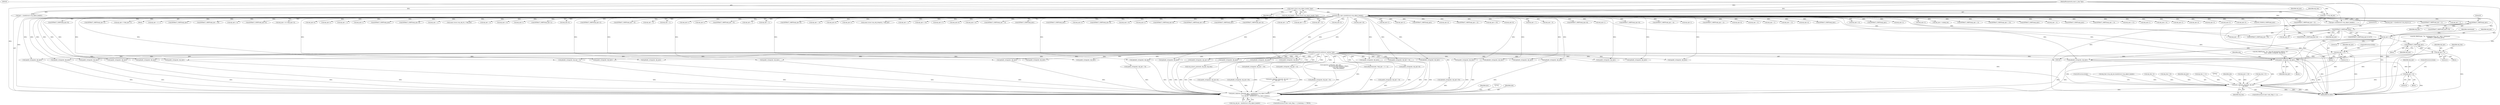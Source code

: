 digraph "0_tcpdump_bea2686c296b79609060a104cc139810785b0739@pointer" {
"1003300" [label="(Call,ipaddr_string(ndo, obj_tptr))"];
"1000145" [label="(MethodParameterIn,netdissect_options *ndo)"];
"1000314" [label="(Call,obj_tptr=tptr+sizeof(struct rsvp_object_header))"];
"1000184" [label="(Call,(const struct rsvp_object_header *)tptr)"];
"1000148" [label="(MethodParameterIn,const u_char *tptr)"];
"1003237" [label="(Call,obj_tptr+=12)"];
"1003203" [label="(Call,EXTRACT_32BITS(obj_tptr))"];
"1003185" [label="(Call,EXTRACT_16BITS(obj_tptr))"];
"1003267" [label="(Call,obj_tptr+=4)"];
"1003265" [label="(Call,EXTRACT_32BITS(obj_tptr))"];
"1003245" [label="(Call,obj_tptr+=4)"];
"1003306" [label="(Call,obj_tptr+=4)"];
"1003350" [label="(Call,print_unknown_data(ndo, obj_tptr, \"\n\t    \", obj_tlen))"];
"1003366" [label="(Call,print_unknown_data(ndo, tptr + sizeof(struct rsvp_object_header), \"\n\t    \", /* FIXME indentation */\n                               rsvp_obj_len - sizeof(struct rsvp_object_header)))"];
"1003378" [label="(Identifier,tptr)"];
"1001288" [label="(Call,EXTRACT_16BITS(obj_tptr + 2))"];
"1003355" [label="(ControlStructure,break;)"];
"1002484" [label="(Call,obj_tptr+=sizeof(struct rsvp_obj_frr_t))"];
"1003187" [label="(Literal,8)"];
"1002952" [label="(Call,EXTRACT_24BITS(obj_tptr + 1))"];
"1001650" [label="(Call,obj_tptr + 2)"];
"1003377" [label="(Call,tptr+=rsvp_obj_len)"];
"1001853" [label="(Call,EXTRACT_32BITS(obj_tptr+8))"];
"1003231" [label="(Call,obj_tptr + 8)"];
"1000881" [label="(Call,ipaddr_string(ndo, obj_tptr))"];
"1001284" [label="(Call,EXTRACT_16BITS(obj_tptr+2))"];
"1003308" [label="(Literal,4)"];
"1001483" [label="(Call,obj_tptr+=*(obj_tptr+1))"];
"1003354" [label="(Identifier,obj_tlen)"];
"1000176" [label="(Block,)"];
"1000316" [label="(Call,tptr+sizeof(struct rsvp_object_header))"];
"1003269" [label="(Literal,4)"];
"1001617" [label="(Call,obj_tptr + 4 + i)"];
"1000145" [label="(MethodParameterIn,netdissect_options *ndo)"];
"1000795" [label="(Call,EXTRACT_32BITS(obj_tptr))"];
"1001148" [label="(Call,EXTRACT_16BITS(obj_tptr + 10))"];
"1002057" [label="(Call,obj_tptr+=4)"];
"1001191" [label="(Call,EXTRACT_32BITS(obj_tptr+4))"];
"1001661" [label="(Call,obj_tptr+=4+*(obj_tptr+3))"];
"1003205" [label="(Literal,0x7F)"];
"1003284" [label="(Block,)"];
"1001932" [label="(Call,ipaddr_string(ndo, obj_tptr))"];
"1001377" [label="(Call,obj_tptr+6)"];
"1001285" [label="(Call,obj_tptr+2)"];
"1001179" [label="(Call,obj_tptr + 2)"];
"1000844" [label="(Call,obj_tptr+1)"];
"1002009" [label="(Call,EXTRACT_32BITS(obj_tptr))"];
"1001840" [label="(Call,EXTRACT_32BITS(obj_tptr+4))"];
"1001614" [label="(Call,safeputchar(ndo, *(obj_tptr + 4 + i)))"];
"1003239" [label="(Literal,12)"];
"1002953" [label="(Call,obj_tptr + 1)"];
"1003249" [label="(Identifier,subchannel)"];
"1002390" [label="(Call,(const struct rsvp_obj_frr_t *)obj_tptr)"];
"1001880" [label="(Call,obj_tptr + 4)"];
"1001073" [label="(Call,obj_tptr+=4)"];
"1001277" [label="(Call,obj_tptr+1)"];
"1003184" [label="(Call,EXTRACT_16BITS(obj_tptr)>>8)"];
"1000843" [label="(Call,EXTRACT_24BITS(obj_tptr+1))"];
"1001199" [label="(Call,obj_tptr+8)"];
"1000542" [label="(Call,ipaddr_string(ndo, obj_tptr + 8))"];
"1001025" [label="(Call,ipaddr_string(ndo, obj_tptr+8))"];
"1002291" [label="(Call,ip6addr_string(ndo, obj_tptr+20))"];
"1001799" [label="(Call,ip6addr_string(ndo, obj_tptr + 4))"];
"1002829" [label="(Call,EXTRACT_16BITS(obj_tptr+2))"];
"1003268" [label="(Identifier,obj_tptr)"];
"1002679" [label="(Call,ipaddr_string(ndo, obj_tptr))"];
"1001473" [label="(Call,EXTRACT_32BITS(obj_tptr + 4))"];
"1003368" [label="(Call,tptr + sizeof(struct rsvp_object_header))"];
"1001780" [label="(Call,obj_tptr + 4)"];
"1001096" [label="(Call,obj_tptr + 2)"];
"1000315" [label="(Identifier,obj_tptr)"];
"1000463" [label="(Call,ip6addr_string(ndo, obj_tptr))"];
"1002769" [label="(Call,ip6addr_string(ndo, obj_tptr))"];
"1000314" [label="(Call,obj_tptr=tptr+sizeof(struct rsvp_object_header))"];
"1003255" [label="(Block,)"];
"1003237" [label="(Call,obj_tptr+=12)"];
"1001638" [label="(Call,obj_tptr+1)"];
"1001646" [label="(Call,obj_tptr+2)"];
"1001128" [label="(Call,EXTRACT_16BITS(obj_tptr + 6))"];
"1003302" [label="(Identifier,obj_tptr)"];
"1001323" [label="(Call,obj_tptr + 1)"];
"1001067" [label="(Call,obj_tptr + 2)"];
"1002280" [label="(Call,ip6addr_string(ndo, obj_tptr))"];
"1001208" [label="(Call,EXTRACT_16BITS(obj_tptr+4))"];
"1001149" [label="(Call,obj_tptr + 10)"];
"1000579" [label="(Call,ipaddr_string(ndo, obj_tptr + 8))"];
"1001854" [label="(Call,obj_tptr+8)"];
"1003238" [label="(Identifier,obj_tptr)"];
"1002662" [label="(Call,obj_tptr+5)"];
"1003008" [label="(Call,(const struct rsvp_obj_integrity_t *)obj_tptr)"];
"1002053" [label="(Call,obj_tptr + 2)"];
"1002568" [label="(Call,obj_tptr+=16)"];
"1002752" [label="(Call,obj_tptr+17)"];
"1003202" [label="(Call,EXTRACT_32BITS(obj_tptr) & 0x7F)"];
"1003265" [label="(Call,EXTRACT_32BITS(obj_tptr))"];
"1002668" [label="(Call,obj_tptr+6)"];
"1002959" [label="(Call,obj_tptr+=4)"];
"1001879" [label="(Call,EXTRACT_32BITS(obj_tptr + 4))"];
"1000320" [label="(Call,obj_tlen=rsvp_obj_len-sizeof(struct rsvp_object_header))"];
"1003303" [label="(Call,obj_tlen-=4)"];
"1000941" [label="(Call,ip6addr_string(ndo, obj_tptr))"];
"1000499" [label="(Call,EXTRACT_32BITS(obj_tptr))"];
"1003266" [label="(Identifier,obj_tptr)"];
"1003372" [label="(Literal,\"\n\t    \")"];
"1003247" [label="(Literal,4)"];
"1002323" [label="(Call,ipaddr_string(ndo, obj_tptr))"];
"1003186" [label="(Identifier,obj_tptr)"];
"1001516" [label="(Call,EXTRACT_32BITS(obj_tptr))"];
"1001470" [label="(Call,obj_tptr+3)"];
"1003300" [label="(Call,ipaddr_string(ndo, obj_tptr))"];
"1001847" [label="(Call,EXTRACT_32BITS(obj_tptr+4))"];
"1002736" [label="(Call,obj_tptr+=8)"];
"1002364" [label="(Call,ipaddr_string(ndo, obj_tptr+8))"];
"1003367" [label="(Identifier,ndo)"];
"1003328" [label="(Call,obj_tlen-=16)"];
"1001453" [label="(Call,obj_tptr+2)"];
"1001198" [label="(Call,EXTRACT_32BITS(obj_tptr+8))"];
"1002757" [label="(Call,EXTRACT_16BITS(obj_tptr+18))"];
"1001706" [label="(Call,EXTRACT_16BITS(obj_tptr))"];
"1001122" [label="(Call,EXTRACT_16BITS(obj_tptr+4))"];
"1001778" [label="(Call,ipaddr_string(ndo, obj_tptr + 4))"];
"1002116" [label="(Call,rsvp_intserv_print(ndo, obj_tptr, obj_tlen))"];
"1000182" [label="(Call,rsvp_obj_header = (const struct rsvp_object_header *)tptr)"];
"1003208" [label="(Block,)"];
"1000534" [label="(Call,ipaddr_string(ndo, obj_tptr))"];
"1001107" [label="(Call,obj_tptr + 4)"];
"1001156" [label="(Call,obj_tptr+=12)"];
"1001474" [label="(Call,obj_tptr + 4)"];
"1003373" [label="(Call,rsvp_obj_len - sizeof(struct rsvp_object_header))"];
"1003230" [label="(Call,EXTRACT_32BITS(obj_tptr + 8))"];
"1003352" [label="(Identifier,obj_tptr)"];
"1003267" [label="(Call,obj_tptr+=4)"];
"1001209" [label="(Call,obj_tptr+4)"];
"1003350" [label="(Call,print_unknown_data(ndo, obj_tptr, \"\n\t    \", obj_tlen))"];
"1003301" [label="(Identifier,ndo)"];
"1003298" [label="(Block,)"];
"1003306" [label="(Call,obj_tptr+=4)"];
"1001968" [label="(Call,ip6addr_string(ndo, obj_tptr))"];
"1000616" [label="(Call,ipaddr_string(ndo, obj_tptr))"];
"1002595" [label="(Call,ipaddr_string(ndo, obj_tptr))"];
"1002758" [label="(Call,obj_tptr+18)"];
"1003409" [label="(MethodReturn,RET)"];
"1000410" [label="(Call,ip6addr_string(ndo, obj_tptr))"];
"1001448" [label="(Call,obj_tptr+2)"];
"1003252" [label="(Call,obj_tlen >= 4)"];
"1003353" [label="(Literal,\"\n\t    \")"];
"1003366" [label="(Call,print_unknown_data(ndo, tptr + sizeof(struct rsvp_object_header), \"\n\t    \", /* FIXME indentation */\n                               rsvp_obj_len - sizeof(struct rsvp_object_header)))"];
"1001407" [label="(Call,obj_tptr+2)"];
"1002841" [label="(Call,EXTRACT_16BITS(obj_tptr))"];
"1001841" [label="(Call,obj_tptr+4)"];
"1002052" [label="(Call,EXTRACT_16BITS(obj_tptr + 2))"];
"1002806" [label="(Call,obj_tptr+=20)"];
"1000148" [label="(MethodParameterIn,const u_char *tptr)"];
"1000184" [label="(Call,(const struct rsvp_object_header *)tptr)"];
"1001143" [label="(Call,obj_tptr+8)"];
"1003351" [label="(Identifier,ndo)"];
"1002190" [label="(Call,ip6addr_string(ndo, obj_tptr))"];
"1000952" [label="(Call,ip6addr_string(ndo, obj_tptr+20))"];
"1000984" [label="(Call,ipaddr_string(ndo, obj_tptr))"];
"1001419" [label="(Call,obj_tptr + 7)"];
"1003356" [label="(ControlStructure,if (ndo->ndo_vflag > 1 || hexdump == TRUE))"];
"1000321" [label="(Identifier,obj_tlen)"];
"1003240" [label="(ControlStructure,break;)"];
"1001129" [label="(Call,obj_tptr + 6)"];
"1000471" [label="(Call,ip6addr_string(ndo, obj_tptr + 20))"];
"1002353" [label="(Call,ipaddr_string(ndo, obj_tptr))"];
"1002897" [label="(Call,print_unknown_data(ndo, obj_tptr + 2, \"\n\t\t\", *(obj_tptr + 1) - 2))"];
"1002160" [label="(Call,ipaddr_string(ndo, obj_tptr))"];
"1003227" [label="(Call,obj_tptr+4)"];
"1000186" [label="(Identifier,tptr)"];
"1003256" [label="(Call,ND_PRINT((ndo, \"%s  Subchannel #%u: %u\", ident, subchannel,\n                               EXTRACT_32BITS(obj_tptr))))"];
"1001142" [label="(Call,EXTRACT_16BITS(obj_tptr+8))"];
"1001486" [label="(Call,obj_tptr+1)"];
"1003245" [label="(Call,obj_tptr+=4)"];
"1003307" [label="(Identifier,obj_tptr)"];
"1003309" [label="(ControlStructure,break;)"];
"1002598" [label="(Call,ipaddr_string(ndo, obj_tptr + 4))"];
"1002220" [label="(Call,ip6addr_string(ndo, obj_tptr))"];
"1003246" [label="(Identifier,obj_tptr)"];
"1002250" [label="(Call,ipaddr_string(ndo, obj_tptr))"];
"1003331" [label="(Call,obj_tptr+=16)"];
"1002667" [label="(Call,EXTRACT_16BITS(obj_tptr+6))"];
"1000681" [label="(Call,ipaddr_string(ndo, obj_tptr))"];
"1003234" [label="(Call,obj_tlen-=12)"];
"1000506" [label="(Call,ip6addr_string(ndo, obj_tptr + 8))"];
"1001221" [label="(Call,EXTRACT_16BITS(obj_tptr + 4))"];
"1001480" [label="(Call,obj_tptr+1)"];
"1000911" [label="(Call,ip6addr_string(ndo, obj_tptr))"];
"1003344" [label="(ControlStructure,if (ndo->ndo_vflag <= 1))"];
"1001178" [label="(Call,EXTRACT_16BITS(obj_tptr + 2))"];
"1001412" [label="(Call,obj_tptr+6)"];
"1001801" [label="(Call,obj_tptr + 4)"];
"1001289" [label="(Call,obj_tptr + 2)"];
"1001858" [label="(Call,obj_tptr + 12)"];
"1001123" [label="(Call,obj_tptr+4)"];
"1003156" [label="(Call,EXTRACT_32BITS(obj_tptr))"];
"1003204" [label="(Identifier,obj_tptr)"];
"1000644" [label="(Call,ip6addr_string(ndo, obj_tptr))"];
"1001014" [label="(Call,ipaddr_string(ndo, obj_tptr))"];
"1001405" [label="(Call,ipaddr_string(ndo, obj_tptr+2))"];
"1003263" [label="(Block,)"];
"1000852" [label="(Call,obj_tptr+=4)"];
"1000770" [label="(Call,EXTRACT_32BITS(obj_tptr))"];
"1003271" [label="(Identifier,obj_tlen)"];
"1003293" [label="(Call,ND_PRINT((ndo, \"%s  Sub-LSP destination address: %s\",\n                       ident, ipaddr_string(ndo, obj_tptr))))"];
"1001666" [label="(Call,obj_tptr+3)"];
"1003325" [label="(Call,ip6addr_string(ndo, obj_tptr))"];
"1003226" [label="(Call,EXTRACT_32BITS(obj_tptr+4))"];
"1000363" [label="(Call,ipaddr_string(ndo, obj_tptr))"];
"1001587" [label="(Call,obj_tptr+3)"];
"1001893" [label="(Call,obj_tptr+=subobj_len)"];
"1001095" [label="(Call,EXTRACT_16BITS(obj_tptr + 2))"];
"1001857" [label="(Call,EXTRACT_32BITS(obj_tptr + 12))"];
"1000746" [label="(Call,EXTRACT_32BITS(obj_tptr))"];
"1000709" [label="(Call,ip6addr_string(ndo, obj_tptr))"];
"1001222" [label="(Call,obj_tptr + 4)"];
"1001554" [label="(Call,EXTRACT_32BITS(obj_tptr))"];
"1003203" [label="(Call,EXTRACT_32BITS(obj_tptr))"];
"1001066" [label="(Call,EXTRACT_16BITS(obj_tptr + 2))"];
"1001233" [label="(Call,obj_tptr+=12)"];
"1001272" [label="(Call,obj_tptr+1)"];
"1001295" [label="(Call,obj_tptr+=4)"];
"1002830" [label="(Call,obj_tptr+2)"];
"1003185" [label="(Call,EXTRACT_16BITS(obj_tptr))"];
"1003100" [label="(Call,signature_verify(ndo, pptr, plen,\n                                            obj_ptr.rsvp_obj_integrity->digest,\n                                            rsvp_clear_checksum,\n                                            rsvp_com_header))"];
"1001192" [label="(Call,obj_tptr+4)"];
"1001462" [label="(Call,obj_tptr+3)"];
"1001658" [label="(Call,obj_tptr+3)"];
"1001848" [label="(Call,obj_tptr+4)"];
"1002621" [label="(Call,ND_TCHECK_32BITS(obj_tptr))"];
"1000571" [label="(Call,ipaddr_string(ndo, obj_tptr))"];
"1003300" -> "1003298"  [label="AST: "];
"1003300" -> "1003302"  [label="CFG: "];
"1003301" -> "1003300"  [label="AST: "];
"1003302" -> "1003300"  [label="AST: "];
"1003293" -> "1003300"  [label="CFG: "];
"1003300" -> "1003409"  [label="DDG: "];
"1003300" -> "1003409"  [label="DDG: "];
"1000145" -> "1003300"  [label="DDG: "];
"1000314" -> "1003300"  [label="DDG: "];
"1003237" -> "1003300"  [label="DDG: "];
"1003267" -> "1003300"  [label="DDG: "];
"1003245" -> "1003300"  [label="DDG: "];
"1003300" -> "1003306"  [label="DDG: "];
"1003300" -> "1003350"  [label="DDG: "];
"1003300" -> "1003366"  [label="DDG: "];
"1000145" -> "1000144"  [label="AST: "];
"1000145" -> "1003409"  [label="DDG: "];
"1000145" -> "1000363"  [label="DDG: "];
"1000145" -> "1000410"  [label="DDG: "];
"1000145" -> "1000463"  [label="DDG: "];
"1000145" -> "1000471"  [label="DDG: "];
"1000145" -> "1000506"  [label="DDG: "];
"1000145" -> "1000534"  [label="DDG: "];
"1000145" -> "1000542"  [label="DDG: "];
"1000145" -> "1000571"  [label="DDG: "];
"1000145" -> "1000579"  [label="DDG: "];
"1000145" -> "1000616"  [label="DDG: "];
"1000145" -> "1000644"  [label="DDG: "];
"1000145" -> "1000681"  [label="DDG: "];
"1000145" -> "1000709"  [label="DDG: "];
"1000145" -> "1000881"  [label="DDG: "];
"1000145" -> "1000911"  [label="DDG: "];
"1000145" -> "1000941"  [label="DDG: "];
"1000145" -> "1000952"  [label="DDG: "];
"1000145" -> "1000984"  [label="DDG: "];
"1000145" -> "1001014"  [label="DDG: "];
"1000145" -> "1001025"  [label="DDG: "];
"1000145" -> "1001405"  [label="DDG: "];
"1000145" -> "1001614"  [label="DDG: "];
"1000145" -> "1001778"  [label="DDG: "];
"1000145" -> "1001799"  [label="DDG: "];
"1000145" -> "1001932"  [label="DDG: "];
"1000145" -> "1001968"  [label="DDG: "];
"1000145" -> "1002116"  [label="DDG: "];
"1000145" -> "1002160"  [label="DDG: "];
"1000145" -> "1002190"  [label="DDG: "];
"1000145" -> "1002220"  [label="DDG: "];
"1000145" -> "1002250"  [label="DDG: "];
"1000145" -> "1002280"  [label="DDG: "];
"1000145" -> "1002291"  [label="DDG: "];
"1000145" -> "1002323"  [label="DDG: "];
"1000145" -> "1002353"  [label="DDG: "];
"1000145" -> "1002364"  [label="DDG: "];
"1000145" -> "1002595"  [label="DDG: "];
"1000145" -> "1002598"  [label="DDG: "];
"1000145" -> "1002679"  [label="DDG: "];
"1000145" -> "1002769"  [label="DDG: "];
"1000145" -> "1002897"  [label="DDG: "];
"1000145" -> "1003100"  [label="DDG: "];
"1000145" -> "1003325"  [label="DDG: "];
"1000145" -> "1003350"  [label="DDG: "];
"1000145" -> "1003366"  [label="DDG: "];
"1000314" -> "1000176"  [label="AST: "];
"1000314" -> "1000316"  [label="CFG: "];
"1000315" -> "1000314"  [label="AST: "];
"1000316" -> "1000314"  [label="AST: "];
"1000321" -> "1000314"  [label="CFG: "];
"1000314" -> "1003409"  [label="DDG: "];
"1000314" -> "1003409"  [label="DDG: "];
"1000184" -> "1000314"  [label="DDG: "];
"1000148" -> "1000314"  [label="DDG: "];
"1000314" -> "1000363"  [label="DDG: "];
"1000314" -> "1000410"  [label="DDG: "];
"1000314" -> "1000463"  [label="DDG: "];
"1000314" -> "1000499"  [label="DDG: "];
"1000314" -> "1000534"  [label="DDG: "];
"1000314" -> "1000571"  [label="DDG: "];
"1000314" -> "1000616"  [label="DDG: "];
"1000314" -> "1000644"  [label="DDG: "];
"1000314" -> "1000681"  [label="DDG: "];
"1000314" -> "1000709"  [label="DDG: "];
"1000314" -> "1000746"  [label="DDG: "];
"1000314" -> "1000770"  [label="DDG: "];
"1000314" -> "1000795"  [label="DDG: "];
"1000314" -> "1000843"  [label="DDG: "];
"1000314" -> "1000844"  [label="DDG: "];
"1000314" -> "1000852"  [label="DDG: "];
"1000314" -> "1000881"  [label="DDG: "];
"1000314" -> "1000911"  [label="DDG: "];
"1000314" -> "1000941"  [label="DDG: "];
"1000314" -> "1000984"  [label="DDG: "];
"1000314" -> "1001014"  [label="DDG: "];
"1000314" -> "1001066"  [label="DDG: "];
"1000314" -> "1001067"  [label="DDG: "];
"1000314" -> "1001073"  [label="DDG: "];
"1000314" -> "1001095"  [label="DDG: "];
"1000314" -> "1001096"  [label="DDG: "];
"1000314" -> "1001107"  [label="DDG: "];
"1000314" -> "1001122"  [label="DDG: "];
"1000314" -> "1001123"  [label="DDG: "];
"1000314" -> "1001128"  [label="DDG: "];
"1000314" -> "1001129"  [label="DDG: "];
"1000314" -> "1001142"  [label="DDG: "];
"1000314" -> "1001143"  [label="DDG: "];
"1000314" -> "1001148"  [label="DDG: "];
"1000314" -> "1001149"  [label="DDG: "];
"1000314" -> "1001156"  [label="DDG: "];
"1000314" -> "1001178"  [label="DDG: "];
"1000314" -> "1001179"  [label="DDG: "];
"1000314" -> "1001191"  [label="DDG: "];
"1000314" -> "1001192"  [label="DDG: "];
"1000314" -> "1001198"  [label="DDG: "];
"1000314" -> "1001199"  [label="DDG: "];
"1000314" -> "1001208"  [label="DDG: "];
"1000314" -> "1001209"  [label="DDG: "];
"1000314" -> "1001221"  [label="DDG: "];
"1000314" -> "1001222"  [label="DDG: "];
"1000314" -> "1001233"  [label="DDG: "];
"1000314" -> "1001272"  [label="DDG: "];
"1000314" -> "1001277"  [label="DDG: "];
"1000314" -> "1001284"  [label="DDG: "];
"1000314" -> "1001285"  [label="DDG: "];
"1000314" -> "1001288"  [label="DDG: "];
"1000314" -> "1001289"  [label="DDG: "];
"1000314" -> "1001295"  [label="DDG: "];
"1000314" -> "1001323"  [label="DDG: "];
"1000314" -> "1001377"  [label="DDG: "];
"1000314" -> "1001405"  [label="DDG: "];
"1000314" -> "1001407"  [label="DDG: "];
"1000314" -> "1001412"  [label="DDG: "];
"1000314" -> "1001419"  [label="DDG: "];
"1000314" -> "1001448"  [label="DDG: "];
"1000314" -> "1001453"  [label="DDG: "];
"1000314" -> "1001462"  [label="DDG: "];
"1000314" -> "1001470"  [label="DDG: "];
"1000314" -> "1001473"  [label="DDG: "];
"1000314" -> "1001474"  [label="DDG: "];
"1000314" -> "1001480"  [label="DDG: "];
"1000314" -> "1001483"  [label="DDG: "];
"1000314" -> "1001486"  [label="DDG: "];
"1000314" -> "1001516"  [label="DDG: "];
"1000314" -> "1001554"  [label="DDG: "];
"1000314" -> "1001587"  [label="DDG: "];
"1000314" -> "1001617"  [label="DDG: "];
"1000314" -> "1001638"  [label="DDG: "];
"1000314" -> "1001646"  [label="DDG: "];
"1000314" -> "1001650"  [label="DDG: "];
"1000314" -> "1001658"  [label="DDG: "];
"1000314" -> "1001661"  [label="DDG: "];
"1000314" -> "1001666"  [label="DDG: "];
"1000314" -> "1001706"  [label="DDG: "];
"1000314" -> "1001778"  [label="DDG: "];
"1000314" -> "1001780"  [label="DDG: "];
"1000314" -> "1001799"  [label="DDG: "];
"1000314" -> "1001801"  [label="DDG: "];
"1000314" -> "1001840"  [label="DDG: "];
"1000314" -> "1001841"  [label="DDG: "];
"1000314" -> "1001847"  [label="DDG: "];
"1000314" -> "1001848"  [label="DDG: "];
"1000314" -> "1001853"  [label="DDG: "];
"1000314" -> "1001854"  [label="DDG: "];
"1000314" -> "1001857"  [label="DDG: "];
"1000314" -> "1001858"  [label="DDG: "];
"1000314" -> "1001879"  [label="DDG: "];
"1000314" -> "1001880"  [label="DDG: "];
"1000314" -> "1001893"  [label="DDG: "];
"1000314" -> "1001932"  [label="DDG: "];
"1000314" -> "1001968"  [label="DDG: "];
"1000314" -> "1002009"  [label="DDG: "];
"1000314" -> "1002052"  [label="DDG: "];
"1000314" -> "1002053"  [label="DDG: "];
"1000314" -> "1002057"  [label="DDG: "];
"1000314" -> "1002160"  [label="DDG: "];
"1000314" -> "1002190"  [label="DDG: "];
"1000314" -> "1002220"  [label="DDG: "];
"1000314" -> "1002250"  [label="DDG: "];
"1000314" -> "1002280"  [label="DDG: "];
"1000314" -> "1002323"  [label="DDG: "];
"1000314" -> "1002353"  [label="DDG: "];
"1000314" -> "1002390"  [label="DDG: "];
"1000314" -> "1002484"  [label="DDG: "];
"1000314" -> "1002568"  [label="DDG: "];
"1000314" -> "1002595"  [label="DDG: "];
"1000314" -> "1002621"  [label="DDG: "];
"1000314" -> "1002662"  [label="DDG: "];
"1000314" -> "1002667"  [label="DDG: "];
"1000314" -> "1002668"  [label="DDG: "];
"1000314" -> "1002679"  [label="DDG: "];
"1000314" -> "1002736"  [label="DDG: "];
"1000314" -> "1002752"  [label="DDG: "];
"1000314" -> "1002757"  [label="DDG: "];
"1000314" -> "1002758"  [label="DDG: "];
"1000314" -> "1002769"  [label="DDG: "];
"1000314" -> "1002806"  [label="DDG: "];
"1000314" -> "1002829"  [label="DDG: "];
"1000314" -> "1002830"  [label="DDG: "];
"1000314" -> "1002841"  [label="DDG: "];
"1000314" -> "1002952"  [label="DDG: "];
"1000314" -> "1002953"  [label="DDG: "];
"1000314" -> "1002959"  [label="DDG: "];
"1000314" -> "1003008"  [label="DDG: "];
"1000314" -> "1003156"  [label="DDG: "];
"1000314" -> "1003185"  [label="DDG: "];
"1000314" -> "1003226"  [label="DDG: "];
"1000314" -> "1003227"  [label="DDG: "];
"1000314" -> "1003230"  [label="DDG: "];
"1000314" -> "1003231"  [label="DDG: "];
"1000314" -> "1003237"  [label="DDG: "];
"1000314" -> "1003245"  [label="DDG: "];
"1000314" -> "1003325"  [label="DDG: "];
"1000314" -> "1003350"  [label="DDG: "];
"1000184" -> "1000182"  [label="AST: "];
"1000184" -> "1000186"  [label="CFG: "];
"1000185" -> "1000184"  [label="AST: "];
"1000186" -> "1000184"  [label="AST: "];
"1000182" -> "1000184"  [label="CFG: "];
"1000184" -> "1003409"  [label="DDG: "];
"1000184" -> "1000182"  [label="DDG: "];
"1000148" -> "1000184"  [label="DDG: "];
"1000184" -> "1000316"  [label="DDG: "];
"1000184" -> "1003366"  [label="DDG: "];
"1000184" -> "1003368"  [label="DDG: "];
"1000184" -> "1003377"  [label="DDG: "];
"1000148" -> "1000144"  [label="AST: "];
"1000148" -> "1003409"  [label="DDG: "];
"1000148" -> "1000316"  [label="DDG: "];
"1000148" -> "1003366"  [label="DDG: "];
"1000148" -> "1003368"  [label="DDG: "];
"1000148" -> "1003377"  [label="DDG: "];
"1003237" -> "1003208"  [label="AST: "];
"1003237" -> "1003239"  [label="CFG: "];
"1003238" -> "1003237"  [label="AST: "];
"1003239" -> "1003237"  [label="AST: "];
"1003240" -> "1003237"  [label="CFG: "];
"1003237" -> "1003409"  [label="DDG: "];
"1003203" -> "1003237"  [label="DDG: "];
"1003237" -> "1003325"  [label="DDG: "];
"1003237" -> "1003350"  [label="DDG: "];
"1003203" -> "1003202"  [label="AST: "];
"1003203" -> "1003204"  [label="CFG: "];
"1003204" -> "1003203"  [label="AST: "];
"1003205" -> "1003203"  [label="CFG: "];
"1003203" -> "1003409"  [label="DDG: "];
"1003203" -> "1003202"  [label="DDG: "];
"1003185" -> "1003203"  [label="DDG: "];
"1003203" -> "1003226"  [label="DDG: "];
"1003203" -> "1003227"  [label="DDG: "];
"1003203" -> "1003230"  [label="DDG: "];
"1003203" -> "1003231"  [label="DDG: "];
"1003203" -> "1003245"  [label="DDG: "];
"1003185" -> "1003184"  [label="AST: "];
"1003185" -> "1003186"  [label="CFG: "];
"1003186" -> "1003185"  [label="AST: "];
"1003187" -> "1003185"  [label="CFG: "];
"1003185" -> "1003184"  [label="DDG: "];
"1003267" -> "1003255"  [label="AST: "];
"1003267" -> "1003269"  [label="CFG: "];
"1003268" -> "1003267"  [label="AST: "];
"1003269" -> "1003267"  [label="AST: "];
"1003271" -> "1003267"  [label="CFG: "];
"1003267" -> "1003409"  [label="DDG: "];
"1003267" -> "1003265"  [label="DDG: "];
"1003265" -> "1003267"  [label="DDG: "];
"1003267" -> "1003325"  [label="DDG: "];
"1003267" -> "1003350"  [label="DDG: "];
"1003265" -> "1003263"  [label="AST: "];
"1003265" -> "1003266"  [label="CFG: "];
"1003266" -> "1003265"  [label="AST: "];
"1003256" -> "1003265"  [label="CFG: "];
"1003265" -> "1003409"  [label="DDG: "];
"1003245" -> "1003265"  [label="DDG: "];
"1003245" -> "1003208"  [label="AST: "];
"1003245" -> "1003247"  [label="CFG: "];
"1003246" -> "1003245"  [label="AST: "];
"1003247" -> "1003245"  [label="AST: "];
"1003249" -> "1003245"  [label="CFG: "];
"1003245" -> "1003409"  [label="DDG: "];
"1003245" -> "1003325"  [label="DDG: "];
"1003245" -> "1003350"  [label="DDG: "];
"1003306" -> "1003284"  [label="AST: "];
"1003306" -> "1003308"  [label="CFG: "];
"1003307" -> "1003306"  [label="AST: "];
"1003308" -> "1003306"  [label="AST: "];
"1003309" -> "1003306"  [label="CFG: "];
"1003306" -> "1003409"  [label="DDG: "];
"1003306" -> "1003350"  [label="DDG: "];
"1003350" -> "1003344"  [label="AST: "];
"1003350" -> "1003354"  [label="CFG: "];
"1003351" -> "1003350"  [label="AST: "];
"1003352" -> "1003350"  [label="AST: "];
"1003353" -> "1003350"  [label="AST: "];
"1003354" -> "1003350"  [label="AST: "];
"1003355" -> "1003350"  [label="CFG: "];
"1003350" -> "1003409"  [label="DDG: "];
"1003350" -> "1003409"  [label="DDG: "];
"1003350" -> "1003409"  [label="DDG: "];
"1003350" -> "1003409"  [label="DDG: "];
"1003325" -> "1003350"  [label="DDG: "];
"1003331" -> "1003350"  [label="DDG: "];
"1003303" -> "1003350"  [label="DDG: "];
"1003252" -> "1003350"  [label="DDG: "];
"1003234" -> "1003350"  [label="DDG: "];
"1000320" -> "1003350"  [label="DDG: "];
"1003328" -> "1003350"  [label="DDG: "];
"1003350" -> "1003366"  [label="DDG: "];
"1003366" -> "1003356"  [label="AST: "];
"1003366" -> "1003373"  [label="CFG: "];
"1003367" -> "1003366"  [label="AST: "];
"1003368" -> "1003366"  [label="AST: "];
"1003372" -> "1003366"  [label="AST: "];
"1003373" -> "1003366"  [label="AST: "];
"1003378" -> "1003366"  [label="CFG: "];
"1002364" -> "1003366"  [label="DDG: "];
"1000471" -> "1003366"  [label="DDG: "];
"1000506" -> "1003366"  [label="DDG: "];
"1001778" -> "1003366"  [label="DDG: "];
"1000542" -> "1003366"  [label="DDG: "];
"1000881" -> "1003366"  [label="DDG: "];
"1000911" -> "1003366"  [label="DDG: "];
"1001799" -> "1003366"  [label="DDG: "];
"1002897" -> "1003366"  [label="DDG: "];
"1002160" -> "1003366"  [label="DDG: "];
"1002291" -> "1003366"  [label="DDG: "];
"1000681" -> "1003366"  [label="DDG: "];
"1000579" -> "1003366"  [label="DDG: "];
"1001025" -> "1003366"  [label="DDG: "];
"1000952" -> "1003366"  [label="DDG: "];
"1003100" -> "1003366"  [label="DDG: "];
"1000410" -> "1003366"  [label="DDG: "];
"1003325" -> "1003366"  [label="DDG: "];
"1002679" -> "1003366"  [label="DDG: "];
"1002323" -> "1003366"  [label="DDG: "];
"1000363" -> "1003366"  [label="DDG: "];
"1000616" -> "1003366"  [label="DDG: "];
"1002598" -> "1003366"  [label="DDG: "];
"1001614" -> "1003366"  [label="DDG: "];
"1002250" -> "1003366"  [label="DDG: "];
"1002220" -> "1003366"  [label="DDG: "];
"1002190" -> "1003366"  [label="DDG: "];
"1001405" -> "1003366"  [label="DDG: "];
"1002769" -> "1003366"  [label="DDG: "];
"1000709" -> "1003366"  [label="DDG: "];
"1001932" -> "1003366"  [label="DDG: "];
"1001968" -> "1003366"  [label="DDG: "];
"1000644" -> "1003366"  [label="DDG: "];
"1002116" -> "1003366"  [label="DDG: "];
"1000984" -> "1003366"  [label="DDG: "];
"1003373" -> "1003366"  [label="DDG: "];
}
